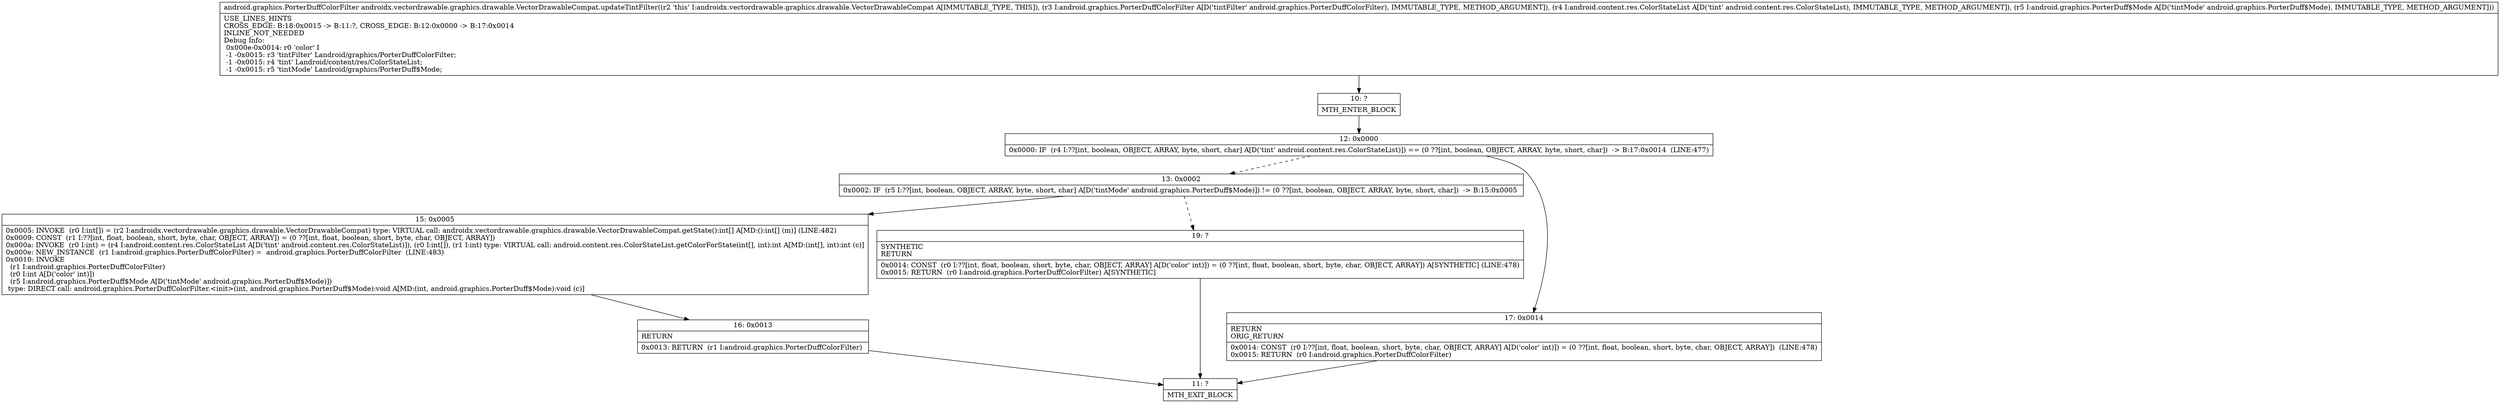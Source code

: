 digraph "CFG forandroidx.vectordrawable.graphics.drawable.VectorDrawableCompat.updateTintFilter(Landroid\/graphics\/PorterDuffColorFilter;Landroid\/content\/res\/ColorStateList;Landroid\/graphics\/PorterDuff$Mode;)Landroid\/graphics\/PorterDuffColorFilter;" {
Node_10 [shape=record,label="{10\:\ ?|MTH_ENTER_BLOCK\l}"];
Node_12 [shape=record,label="{12\:\ 0x0000|0x0000: IF  (r4 I:??[int, boolean, OBJECT, ARRAY, byte, short, char] A[D('tint' android.content.res.ColorStateList)]) == (0 ??[int, boolean, OBJECT, ARRAY, byte, short, char])  \-\> B:17:0x0014  (LINE:477)\l}"];
Node_13 [shape=record,label="{13\:\ 0x0002|0x0002: IF  (r5 I:??[int, boolean, OBJECT, ARRAY, byte, short, char] A[D('tintMode' android.graphics.PorterDuff$Mode)]) != (0 ??[int, boolean, OBJECT, ARRAY, byte, short, char])  \-\> B:15:0x0005 \l}"];
Node_15 [shape=record,label="{15\:\ 0x0005|0x0005: INVOKE  (r0 I:int[]) = (r2 I:androidx.vectordrawable.graphics.drawable.VectorDrawableCompat) type: VIRTUAL call: androidx.vectordrawable.graphics.drawable.VectorDrawableCompat.getState():int[] A[MD:():int[] (m)] (LINE:482)\l0x0009: CONST  (r1 I:??[int, float, boolean, short, byte, char, OBJECT, ARRAY]) = (0 ??[int, float, boolean, short, byte, char, OBJECT, ARRAY]) \l0x000a: INVOKE  (r0 I:int) = (r4 I:android.content.res.ColorStateList A[D('tint' android.content.res.ColorStateList)]), (r0 I:int[]), (r1 I:int) type: VIRTUAL call: android.content.res.ColorStateList.getColorForState(int[], int):int A[MD:(int[], int):int (c)]\l0x000e: NEW_INSTANCE  (r1 I:android.graphics.PorterDuffColorFilter) =  android.graphics.PorterDuffColorFilter  (LINE:483)\l0x0010: INVOKE  \l  (r1 I:android.graphics.PorterDuffColorFilter)\l  (r0 I:int A[D('color' int)])\l  (r5 I:android.graphics.PorterDuff$Mode A[D('tintMode' android.graphics.PorterDuff$Mode)])\l type: DIRECT call: android.graphics.PorterDuffColorFilter.\<init\>(int, android.graphics.PorterDuff$Mode):void A[MD:(int, android.graphics.PorterDuff$Mode):void (c)]\l}"];
Node_16 [shape=record,label="{16\:\ 0x0013|RETURN\l|0x0013: RETURN  (r1 I:android.graphics.PorterDuffColorFilter) \l}"];
Node_11 [shape=record,label="{11\:\ ?|MTH_EXIT_BLOCK\l}"];
Node_19 [shape=record,label="{19\:\ ?|SYNTHETIC\lRETURN\l|0x0014: CONST  (r0 I:??[int, float, boolean, short, byte, char, OBJECT, ARRAY] A[D('color' int)]) = (0 ??[int, float, boolean, short, byte, char, OBJECT, ARRAY]) A[SYNTHETIC] (LINE:478)\l0x0015: RETURN  (r0 I:android.graphics.PorterDuffColorFilter) A[SYNTHETIC]\l}"];
Node_17 [shape=record,label="{17\:\ 0x0014|RETURN\lORIG_RETURN\l|0x0014: CONST  (r0 I:??[int, float, boolean, short, byte, char, OBJECT, ARRAY] A[D('color' int)]) = (0 ??[int, float, boolean, short, byte, char, OBJECT, ARRAY])  (LINE:478)\l0x0015: RETURN  (r0 I:android.graphics.PorterDuffColorFilter) \l}"];
MethodNode[shape=record,label="{android.graphics.PorterDuffColorFilter androidx.vectordrawable.graphics.drawable.VectorDrawableCompat.updateTintFilter((r2 'this' I:androidx.vectordrawable.graphics.drawable.VectorDrawableCompat A[IMMUTABLE_TYPE, THIS]), (r3 I:android.graphics.PorterDuffColorFilter A[D('tintFilter' android.graphics.PorterDuffColorFilter), IMMUTABLE_TYPE, METHOD_ARGUMENT]), (r4 I:android.content.res.ColorStateList A[D('tint' android.content.res.ColorStateList), IMMUTABLE_TYPE, METHOD_ARGUMENT]), (r5 I:android.graphics.PorterDuff$Mode A[D('tintMode' android.graphics.PorterDuff$Mode), IMMUTABLE_TYPE, METHOD_ARGUMENT]))  | USE_LINES_HINTS\lCROSS_EDGE: B:18:0x0015 \-\> B:11:?, CROSS_EDGE: B:12:0x0000 \-\> B:17:0x0014\lINLINE_NOT_NEEDED\lDebug Info:\l  0x000e\-0x0014: r0 'color' I\l  \-1 \-0x0015: r3 'tintFilter' Landroid\/graphics\/PorterDuffColorFilter;\l  \-1 \-0x0015: r4 'tint' Landroid\/content\/res\/ColorStateList;\l  \-1 \-0x0015: r5 'tintMode' Landroid\/graphics\/PorterDuff$Mode;\l}"];
MethodNode -> Node_10;Node_10 -> Node_12;
Node_12 -> Node_13[style=dashed];
Node_12 -> Node_17;
Node_13 -> Node_15;
Node_13 -> Node_19[style=dashed];
Node_15 -> Node_16;
Node_16 -> Node_11;
Node_19 -> Node_11;
Node_17 -> Node_11;
}

